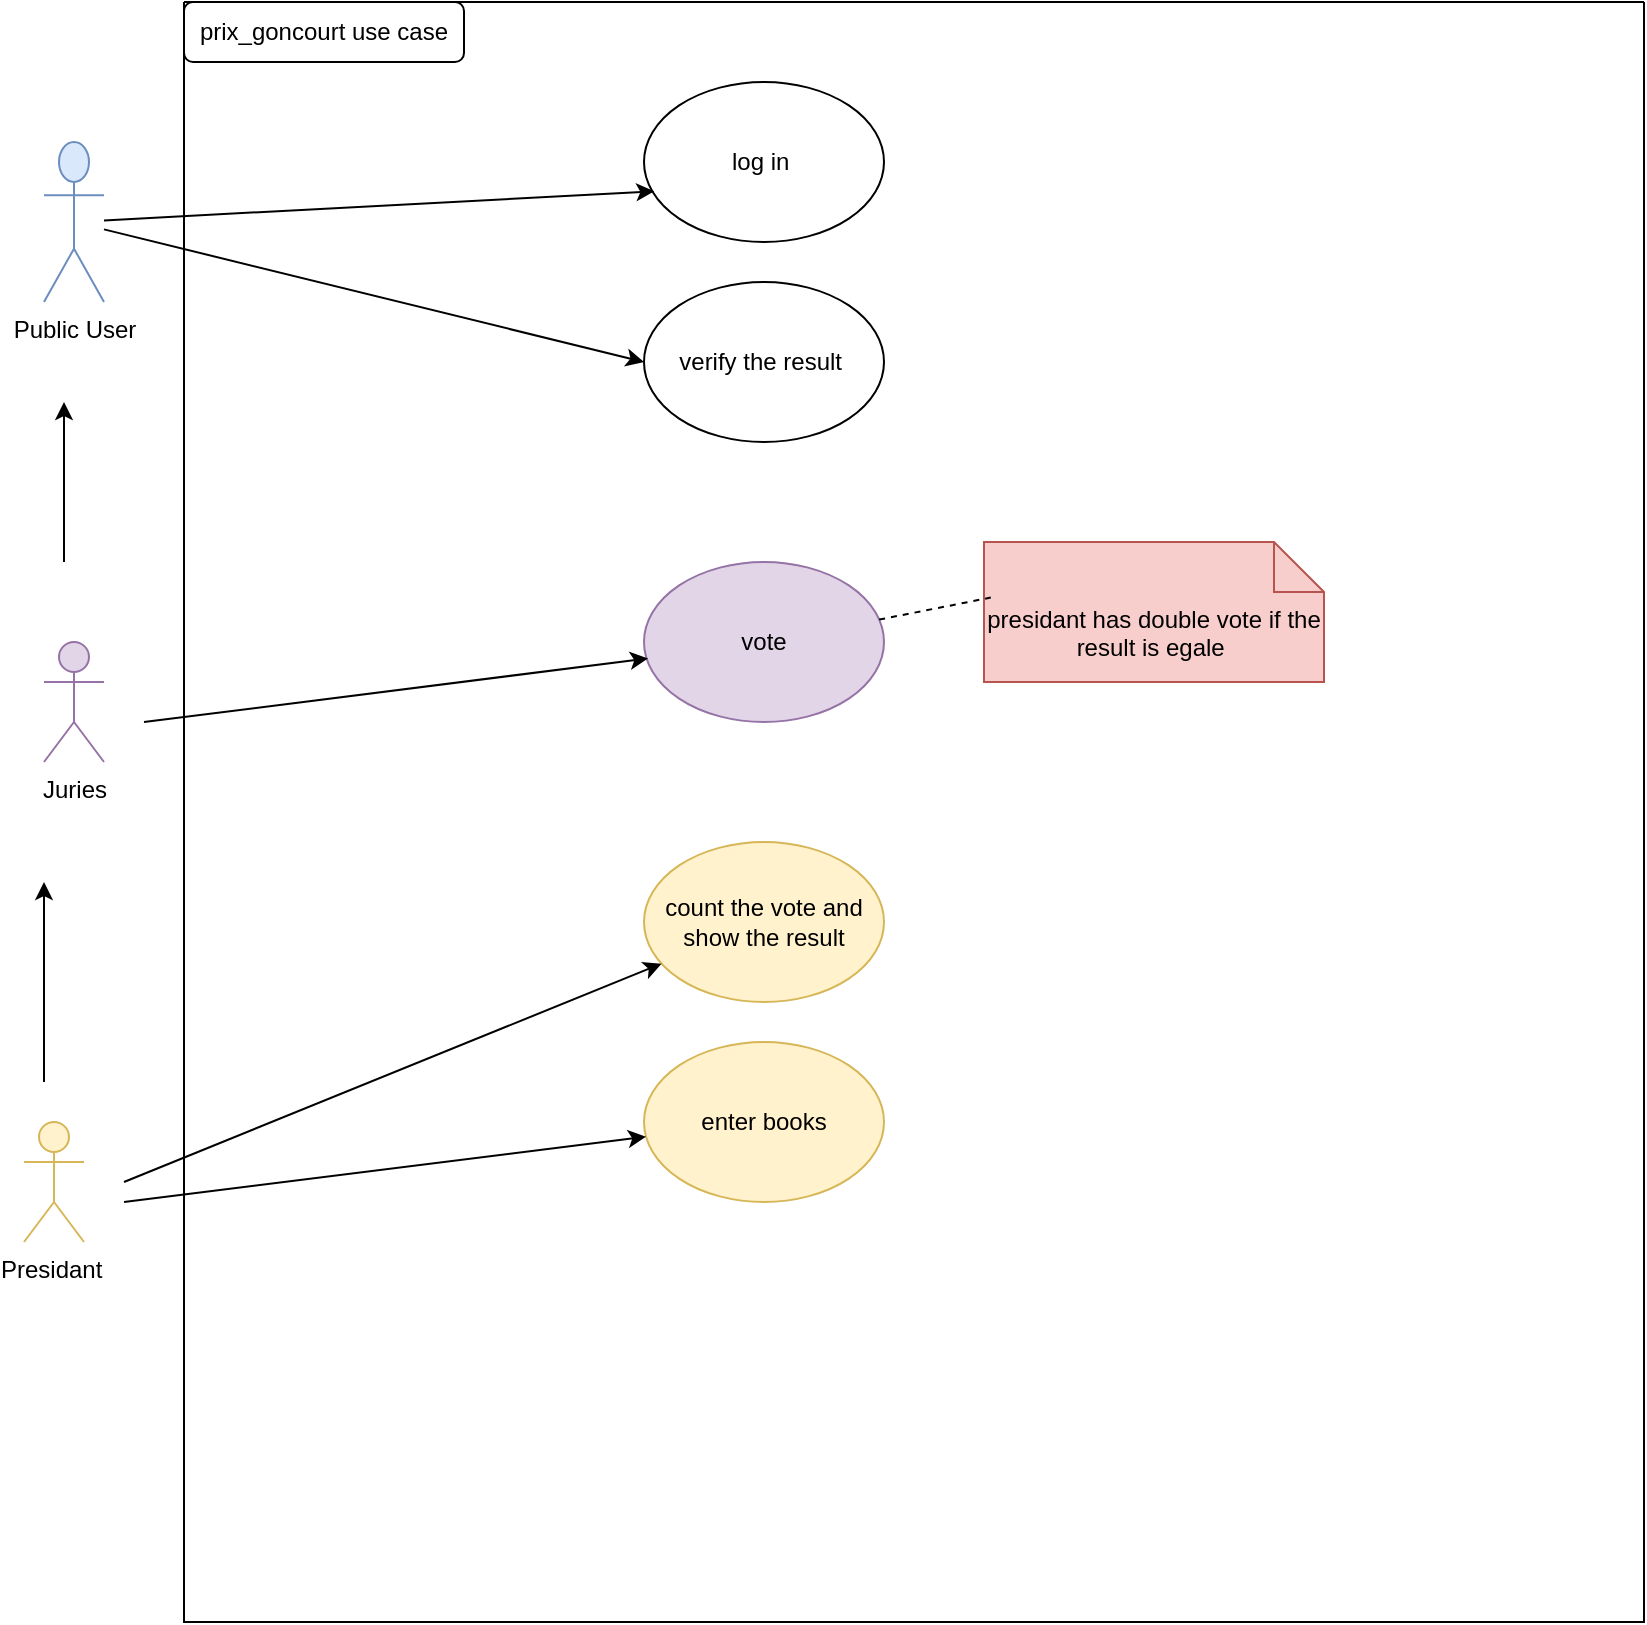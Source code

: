 <mxfile version="24.7.8">
  <diagram name="Page-1" id="ErjWg6T1pHTF-UVRuc-z">
    <mxGraphModel dx="1050" dy="565" grid="1" gridSize="10" guides="1" tooltips="1" connect="1" arrows="1" fold="1" page="1" pageScale="1" pageWidth="2339" pageHeight="3300" math="0" shadow="0">
      <root>
        <mxCell id="0" />
        <mxCell id="1" parent="0" />
        <mxCell id="n7hjTDMzGvwaG-yV2Zk0-1" value="" style="swimlane;startSize=0;" vertex="1" parent="1">
          <mxGeometry x="150" y="40" width="730" height="810" as="geometry" />
        </mxCell>
        <mxCell id="n7hjTDMzGvwaG-yV2Zk0-2" value="prix_goncourt use case" style="rounded=1;whiteSpace=wrap;html=1;" vertex="1" parent="n7hjTDMzGvwaG-yV2Zk0-1">
          <mxGeometry width="140" height="30" as="geometry" />
        </mxCell>
        <mxCell id="n7hjTDMzGvwaG-yV2Zk0-13" value="log in&amp;nbsp;" style="ellipse;whiteSpace=wrap;html=1;" vertex="1" parent="n7hjTDMzGvwaG-yV2Zk0-1">
          <mxGeometry x="230" y="40" width="120" height="80" as="geometry" />
        </mxCell>
        <mxCell id="n7hjTDMzGvwaG-yV2Zk0-14" value="verify the result&amp;nbsp;" style="ellipse;whiteSpace=wrap;html=1;" vertex="1" parent="n7hjTDMzGvwaG-yV2Zk0-1">
          <mxGeometry x="230" y="140" width="120" height="80" as="geometry" />
        </mxCell>
        <mxCell id="n7hjTDMzGvwaG-yV2Zk0-15" value="vote" style="ellipse;whiteSpace=wrap;html=1;fillColor=#e1d5e7;strokeColor=#9673a6;" vertex="1" parent="n7hjTDMzGvwaG-yV2Zk0-1">
          <mxGeometry x="230" y="280" width="120" height="80" as="geometry" />
        </mxCell>
        <mxCell id="n7hjTDMzGvwaG-yV2Zk0-16" value="enter books" style="ellipse;whiteSpace=wrap;html=1;fillColor=#fff2cc;strokeColor=#d6b656;" vertex="1" parent="n7hjTDMzGvwaG-yV2Zk0-1">
          <mxGeometry x="230" y="520" width="120" height="80" as="geometry" />
        </mxCell>
        <mxCell id="n7hjTDMzGvwaG-yV2Zk0-21" value="presidant has double vote if the result is egale&amp;nbsp;" style="shape=note2;boundedLbl=1;whiteSpace=wrap;html=1;size=25;verticalAlign=top;align=center;fillColor=#f8cecc;strokeColor=#b85450;" vertex="1" parent="n7hjTDMzGvwaG-yV2Zk0-1">
          <mxGeometry x="400" y="270" width="170" height="70" as="geometry" />
        </mxCell>
        <mxCell id="n7hjTDMzGvwaG-yV2Zk0-22" value="" style="endArrow=none;dashed=1;html=1;rounded=0;entryX=0.02;entryY=0.397;entryDx=0;entryDy=0;entryPerimeter=0;" edge="1" parent="n7hjTDMzGvwaG-yV2Zk0-1" source="n7hjTDMzGvwaG-yV2Zk0-15" target="n7hjTDMzGvwaG-yV2Zk0-21">
          <mxGeometry width="50" height="50" relative="1" as="geometry">
            <mxPoint x="270" y="380" as="sourcePoint" />
            <mxPoint x="320" y="330" as="targetPoint" />
          </mxGeometry>
        </mxCell>
        <mxCell id="n7hjTDMzGvwaG-yV2Zk0-23" value="count the vote and show the result" style="ellipse;whiteSpace=wrap;html=1;fillColor=#fff2cc;strokeColor=#d6b656;" vertex="1" parent="n7hjTDMzGvwaG-yV2Zk0-1">
          <mxGeometry x="230" y="420" width="120" height="80" as="geometry" />
        </mxCell>
        <mxCell id="n7hjTDMzGvwaG-yV2Zk0-3" value="Public User" style="shape=umlActor;verticalLabelPosition=bottom;verticalAlign=top;html=1;outlineConnect=0;fillColor=#dae8fc;strokeColor=#6c8ebf;" vertex="1" parent="1">
          <mxGeometry x="80" y="110" width="30" height="80" as="geometry" />
        </mxCell>
        <mxCell id="n7hjTDMzGvwaG-yV2Zk0-5" value="Juries" style="shape=umlActor;verticalLabelPosition=bottom;verticalAlign=top;html=1;outlineConnect=0;fillColor=#e1d5e7;strokeColor=#9673a6;" vertex="1" parent="1">
          <mxGeometry x="80" y="360" width="30" height="60" as="geometry" />
        </mxCell>
        <mxCell id="n7hjTDMzGvwaG-yV2Zk0-6" value="Presidant&amp;nbsp;" style="shape=umlActor;verticalLabelPosition=bottom;verticalAlign=top;html=1;outlineConnect=0;fillColor=#fff2cc;strokeColor=#d6b656;" vertex="1" parent="1">
          <mxGeometry x="70" y="600" width="30" height="60" as="geometry" />
        </mxCell>
        <mxCell id="n7hjTDMzGvwaG-yV2Zk0-11" value="" style="endArrow=classic;html=1;rounded=0;" edge="1" parent="1">
          <mxGeometry width="50" height="50" relative="1" as="geometry">
            <mxPoint x="80" y="580" as="sourcePoint" />
            <mxPoint x="80" y="480" as="targetPoint" />
          </mxGeometry>
        </mxCell>
        <mxCell id="n7hjTDMzGvwaG-yV2Zk0-12" value="" style="endArrow=classic;html=1;rounded=0;" edge="1" parent="1">
          <mxGeometry width="50" height="50" relative="1" as="geometry">
            <mxPoint x="90" y="320" as="sourcePoint" />
            <mxPoint x="90" y="240" as="targetPoint" />
          </mxGeometry>
        </mxCell>
        <mxCell id="n7hjTDMzGvwaG-yV2Zk0-17" value="" style="endArrow=classic;html=1;rounded=0;entryX=0.043;entryY=0.683;entryDx=0;entryDy=0;entryPerimeter=0;" edge="1" parent="1" source="n7hjTDMzGvwaG-yV2Zk0-3" target="n7hjTDMzGvwaG-yV2Zk0-13">
          <mxGeometry width="50" height="50" relative="1" as="geometry">
            <mxPoint x="420" y="320" as="sourcePoint" />
            <mxPoint x="470" y="270" as="targetPoint" />
          </mxGeometry>
        </mxCell>
        <mxCell id="n7hjTDMzGvwaG-yV2Zk0-18" value="" style="endArrow=classic;html=1;rounded=0;entryX=0;entryY=0.5;entryDx=0;entryDy=0;" edge="1" parent="1" source="n7hjTDMzGvwaG-yV2Zk0-3" target="n7hjTDMzGvwaG-yV2Zk0-14">
          <mxGeometry width="50" height="50" relative="1" as="geometry">
            <mxPoint x="130" y="190" as="sourcePoint" />
            <mxPoint x="470" y="270" as="targetPoint" />
          </mxGeometry>
        </mxCell>
        <mxCell id="n7hjTDMzGvwaG-yV2Zk0-19" value="" style="endArrow=classic;html=1;rounded=0;entryX=0.017;entryY=0.603;entryDx=0;entryDy=0;entryPerimeter=0;" edge="1" parent="1" target="n7hjTDMzGvwaG-yV2Zk0-15">
          <mxGeometry width="50" height="50" relative="1" as="geometry">
            <mxPoint x="130" y="400" as="sourcePoint" />
            <mxPoint x="470" y="470" as="targetPoint" />
          </mxGeometry>
        </mxCell>
        <mxCell id="n7hjTDMzGvwaG-yV2Zk0-20" value="" style="endArrow=classic;html=1;rounded=0;" edge="1" parent="1" target="n7hjTDMzGvwaG-yV2Zk0-16">
          <mxGeometry width="50" height="50" relative="1" as="geometry">
            <mxPoint x="120" y="640" as="sourcePoint" />
            <mxPoint x="470" y="670" as="targetPoint" />
          </mxGeometry>
        </mxCell>
        <mxCell id="n7hjTDMzGvwaG-yV2Zk0-24" value="" style="endArrow=classic;html=1;rounded=0;" edge="1" parent="1" target="n7hjTDMzGvwaG-yV2Zk0-23">
          <mxGeometry width="50" height="50" relative="1" as="geometry">
            <mxPoint x="120" y="630" as="sourcePoint" />
            <mxPoint x="470" y="370" as="targetPoint" />
          </mxGeometry>
        </mxCell>
      </root>
    </mxGraphModel>
  </diagram>
</mxfile>

